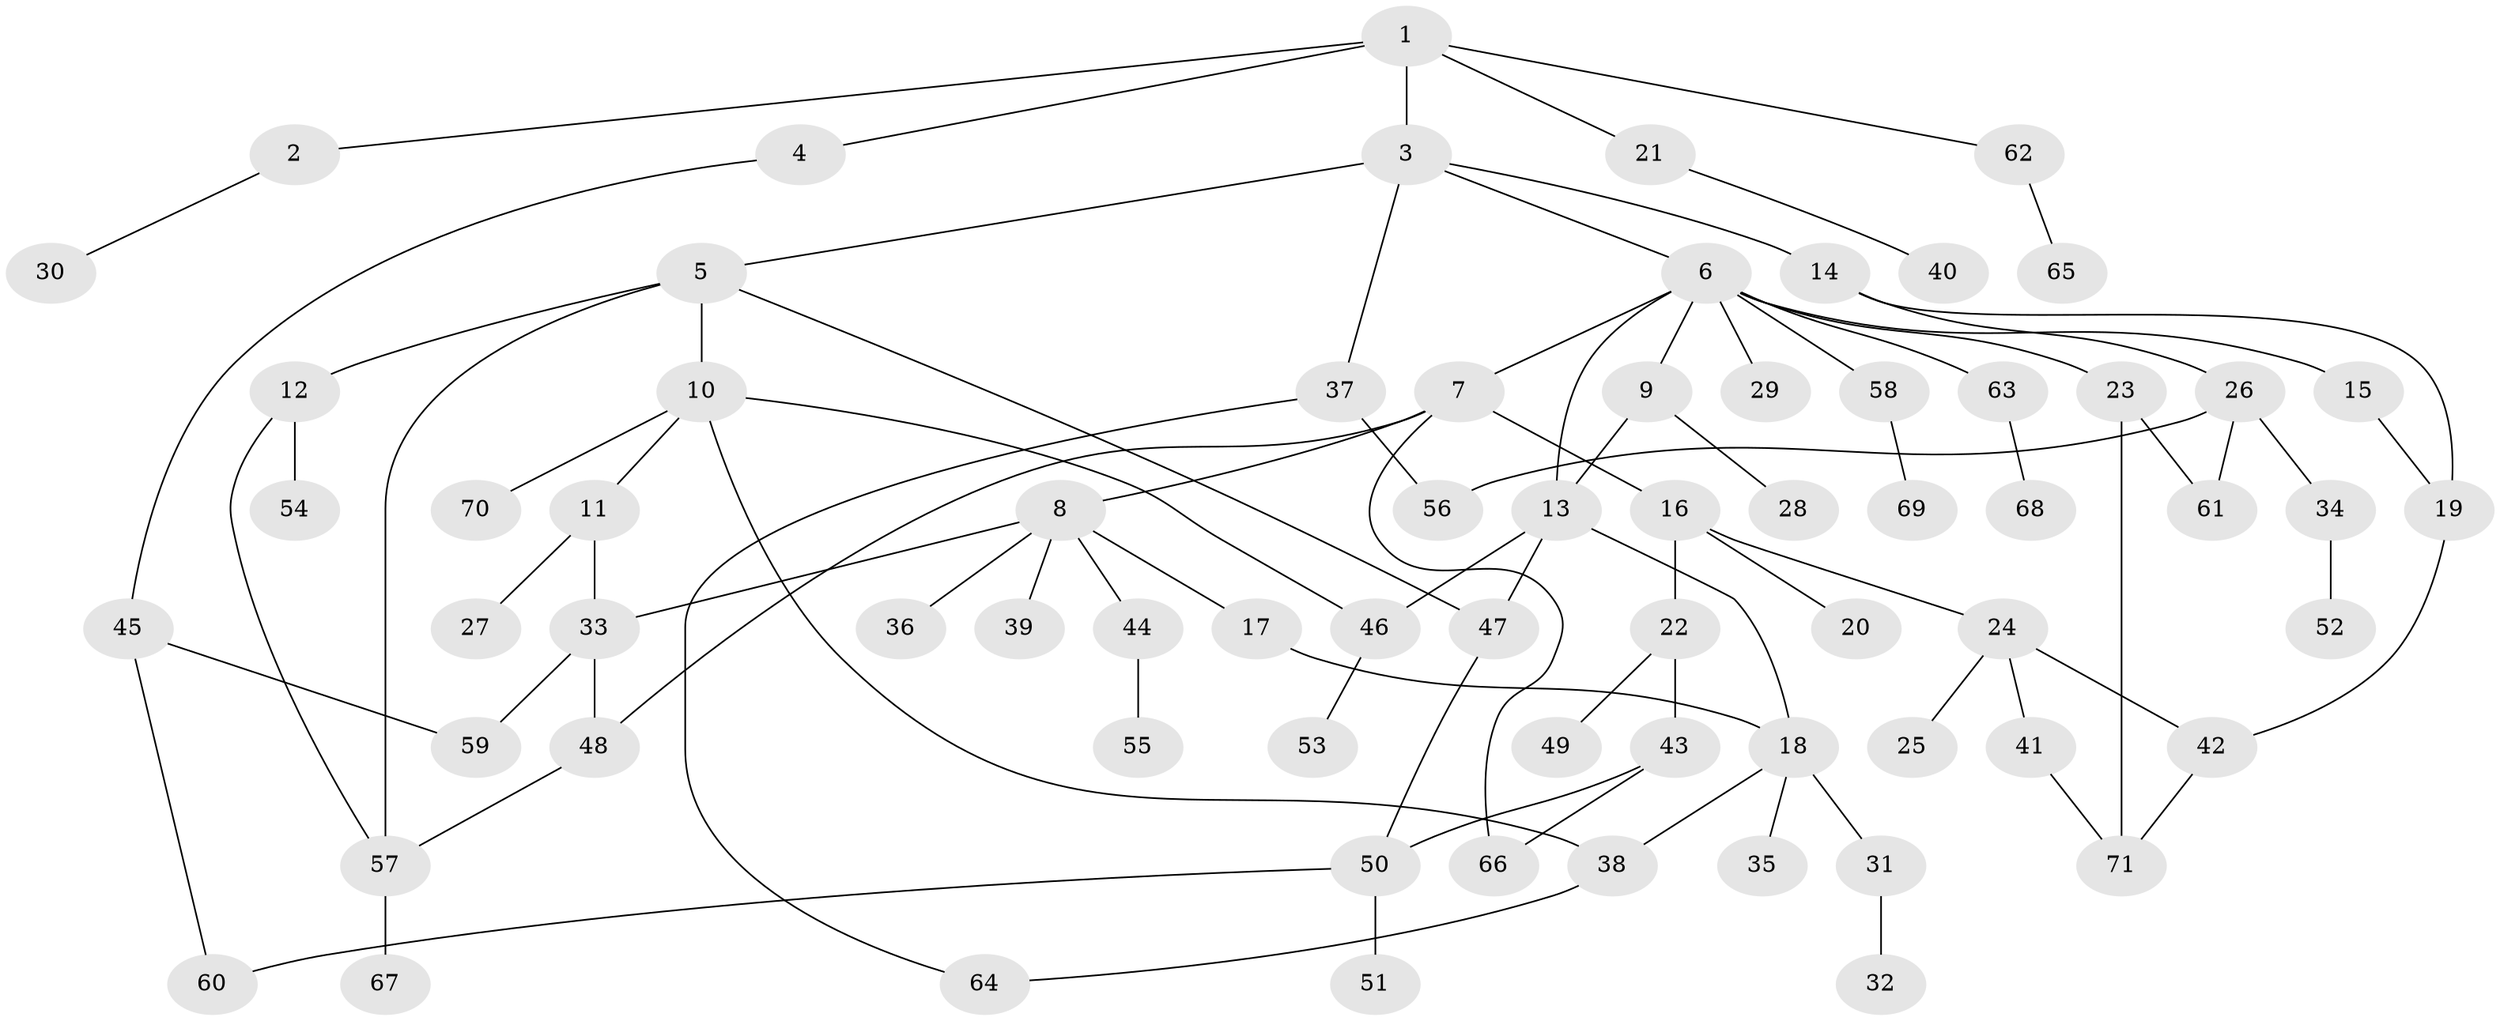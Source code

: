 // coarse degree distribution, {5: 0.10344827586206896, 3: 0.20689655172413793, 7: 0.034482758620689655, 1: 0.3448275862068966, 2: 0.06896551724137931, 4: 0.1724137931034483, 6: 0.06896551724137931}
// Generated by graph-tools (version 1.1) at 2025/36/03/04/25 23:36:02]
// undirected, 71 vertices, 90 edges
graph export_dot {
  node [color=gray90,style=filled];
  1;
  2;
  3;
  4;
  5;
  6;
  7;
  8;
  9;
  10;
  11;
  12;
  13;
  14;
  15;
  16;
  17;
  18;
  19;
  20;
  21;
  22;
  23;
  24;
  25;
  26;
  27;
  28;
  29;
  30;
  31;
  32;
  33;
  34;
  35;
  36;
  37;
  38;
  39;
  40;
  41;
  42;
  43;
  44;
  45;
  46;
  47;
  48;
  49;
  50;
  51;
  52;
  53;
  54;
  55;
  56;
  57;
  58;
  59;
  60;
  61;
  62;
  63;
  64;
  65;
  66;
  67;
  68;
  69;
  70;
  71;
  1 -- 2;
  1 -- 3;
  1 -- 4;
  1 -- 21;
  1 -- 62;
  2 -- 30;
  3 -- 5;
  3 -- 6;
  3 -- 14;
  3 -- 37;
  4 -- 45;
  5 -- 10;
  5 -- 12;
  5 -- 47;
  5 -- 57;
  6 -- 7;
  6 -- 9;
  6 -- 15;
  6 -- 23;
  6 -- 29;
  6 -- 58;
  6 -- 63;
  6 -- 13;
  7 -- 8;
  7 -- 16;
  7 -- 66;
  7 -- 48;
  8 -- 17;
  8 -- 36;
  8 -- 39;
  8 -- 44;
  8 -- 33;
  9 -- 13;
  9 -- 28;
  10 -- 11;
  10 -- 38;
  10 -- 46;
  10 -- 70;
  11 -- 27;
  11 -- 33;
  12 -- 54;
  12 -- 57;
  13 -- 18;
  13 -- 47;
  13 -- 46;
  14 -- 26;
  14 -- 19;
  15 -- 19;
  16 -- 20;
  16 -- 22;
  16 -- 24;
  17 -- 18;
  18 -- 31;
  18 -- 35;
  18 -- 38;
  19 -- 42;
  21 -- 40;
  22 -- 43;
  22 -- 49;
  23 -- 71;
  23 -- 61;
  24 -- 25;
  24 -- 41;
  24 -- 42;
  26 -- 34;
  26 -- 61;
  26 -- 56;
  31 -- 32;
  33 -- 48;
  33 -- 59;
  34 -- 52;
  37 -- 56;
  37 -- 64;
  38 -- 64;
  41 -- 71;
  42 -- 71;
  43 -- 50;
  43 -- 66;
  44 -- 55;
  45 -- 60;
  45 -- 59;
  46 -- 53;
  47 -- 50;
  48 -- 57;
  50 -- 51;
  50 -- 60;
  57 -- 67;
  58 -- 69;
  62 -- 65;
  63 -- 68;
}
